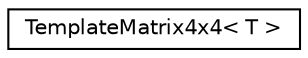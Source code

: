 digraph "Graphical Class Hierarchy"
{
  edge [fontname="Helvetica",fontsize="10",labelfontname="Helvetica",labelfontsize="10"];
  node [fontname="Helvetica",fontsize="10",shape=record];
  rankdir="LR";
  Node1 [label="TemplateMatrix4x4\< T \>",height=0.2,width=0.4,color="black", fillcolor="white", style="filled",URL="$class_template_matrix4x4.html"];
}
